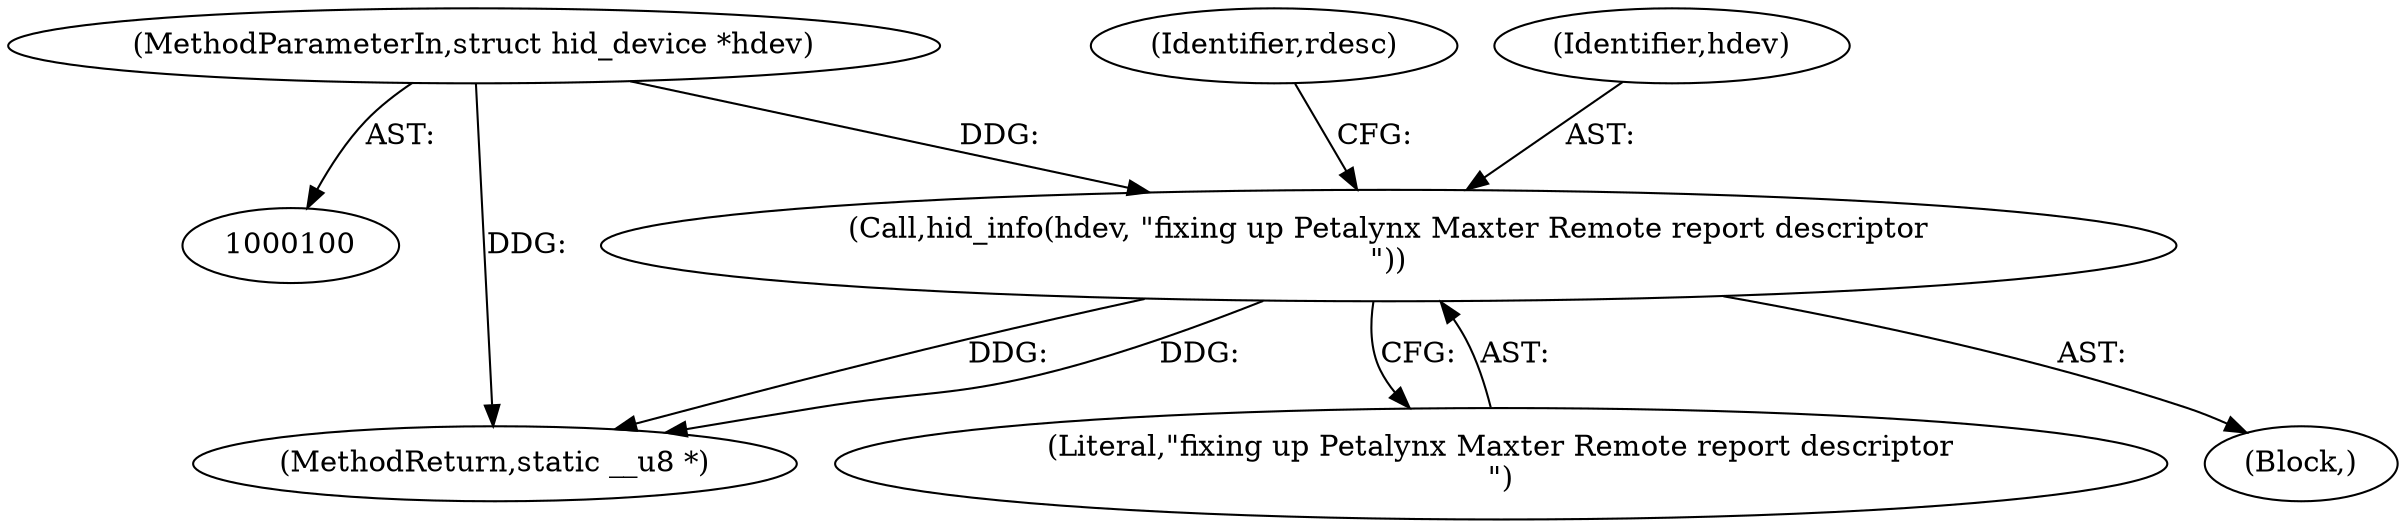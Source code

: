 digraph "0_linux_4ab25786c87eb20857bbb715c3ae34ec8fd6a214_3@pointer" {
"1000147" [label="(Call,hid_info(hdev, \"fixing up Petalynx Maxter Remote report descriptor\n\"))"];
"1000101" [label="(MethodParameterIn,struct hid_device *hdev)"];
"1000146" [label="(Block,)"];
"1000152" [label="(Identifier,rdesc)"];
"1000162" [label="(MethodReturn,static __u8 *)"];
"1000101" [label="(MethodParameterIn,struct hid_device *hdev)"];
"1000149" [label="(Literal,\"fixing up Petalynx Maxter Remote report descriptor\n\")"];
"1000148" [label="(Identifier,hdev)"];
"1000147" [label="(Call,hid_info(hdev, \"fixing up Petalynx Maxter Remote report descriptor\n\"))"];
"1000147" -> "1000146"  [label="AST: "];
"1000147" -> "1000149"  [label="CFG: "];
"1000148" -> "1000147"  [label="AST: "];
"1000149" -> "1000147"  [label="AST: "];
"1000152" -> "1000147"  [label="CFG: "];
"1000147" -> "1000162"  [label="DDG: "];
"1000147" -> "1000162"  [label="DDG: "];
"1000101" -> "1000147"  [label="DDG: "];
"1000101" -> "1000100"  [label="AST: "];
"1000101" -> "1000162"  [label="DDG: "];
}
